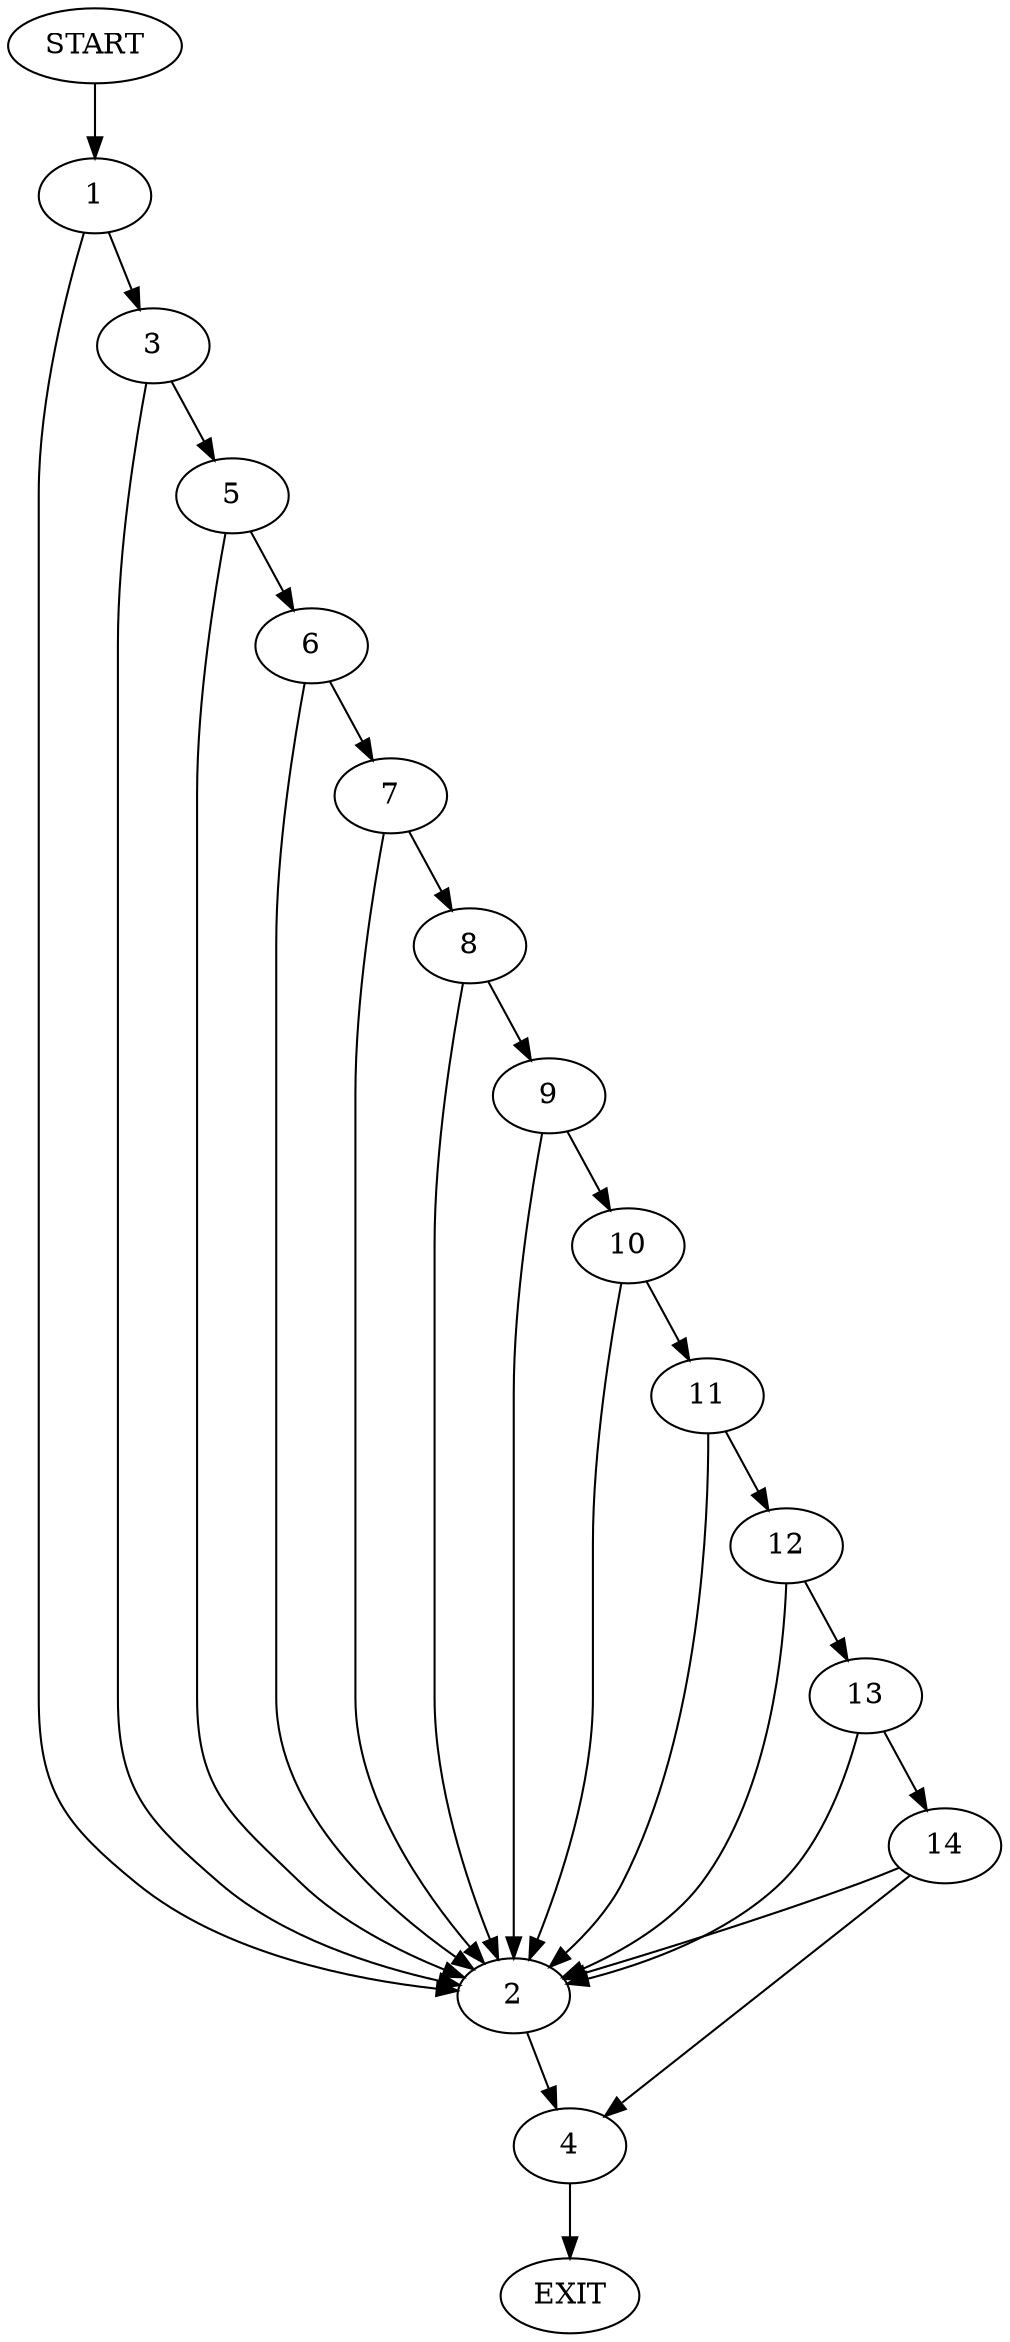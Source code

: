 digraph {
0 [label="START"]
15 [label="EXIT"]
0 -> 1
1 -> 2
1 -> 3
2 -> 4
3 -> 5
3 -> 2
5 -> 2
5 -> 6
6 -> 7
6 -> 2
7 -> 8
7 -> 2
8 -> 2
8 -> 9
9 -> 10
9 -> 2
10 -> 11
10 -> 2
11 -> 12
11 -> 2
12 -> 13
12 -> 2
13 -> 14
13 -> 2
14 -> 2
14 -> 4
4 -> 15
}
